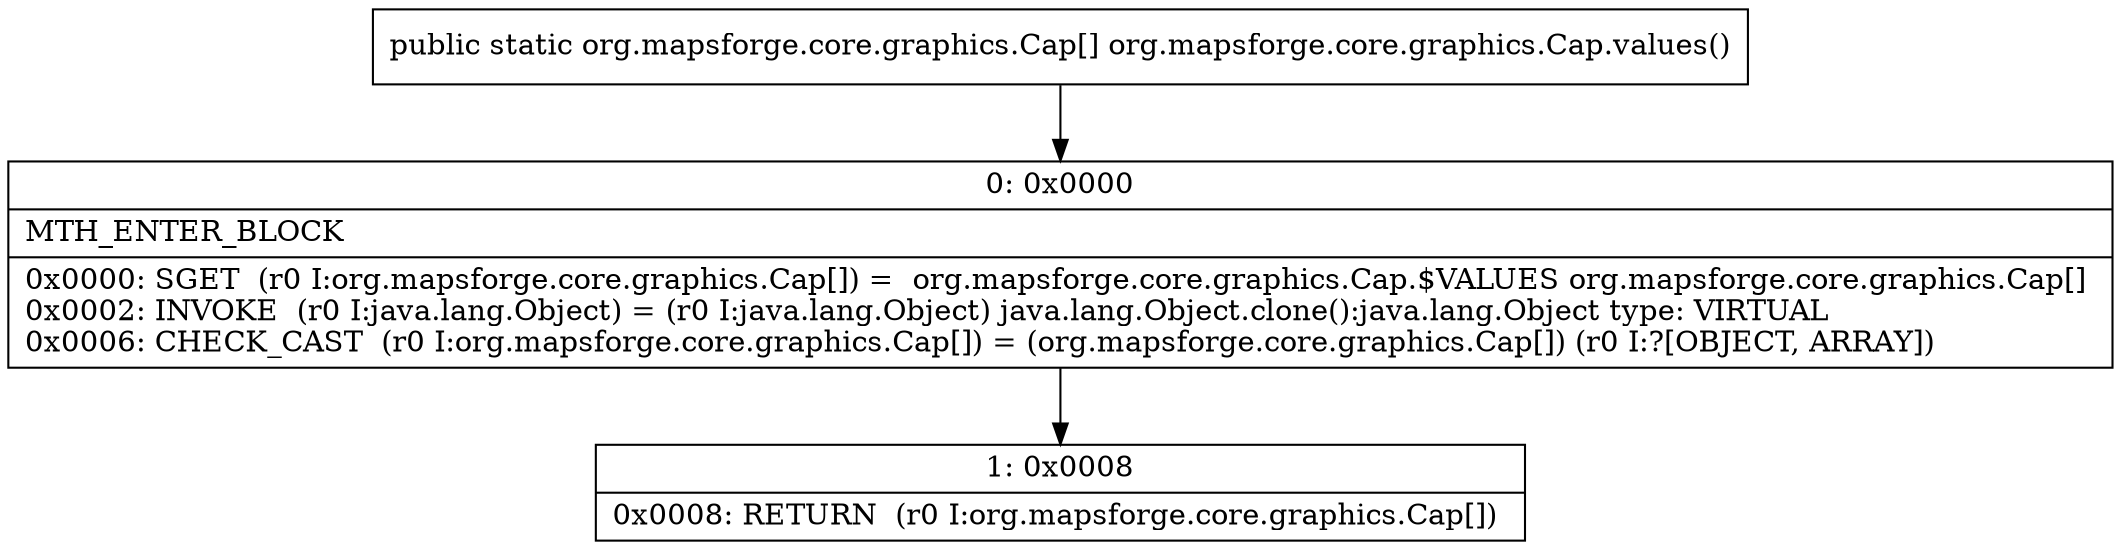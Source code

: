 digraph "CFG fororg.mapsforge.core.graphics.Cap.values()[Lorg\/mapsforge\/core\/graphics\/Cap;" {
Node_0 [shape=record,label="{0\:\ 0x0000|MTH_ENTER_BLOCK\l|0x0000: SGET  (r0 I:org.mapsforge.core.graphics.Cap[]) =  org.mapsforge.core.graphics.Cap.$VALUES org.mapsforge.core.graphics.Cap[] \l0x0002: INVOKE  (r0 I:java.lang.Object) = (r0 I:java.lang.Object) java.lang.Object.clone():java.lang.Object type: VIRTUAL \l0x0006: CHECK_CAST  (r0 I:org.mapsforge.core.graphics.Cap[]) = (org.mapsforge.core.graphics.Cap[]) (r0 I:?[OBJECT, ARRAY]) \l}"];
Node_1 [shape=record,label="{1\:\ 0x0008|0x0008: RETURN  (r0 I:org.mapsforge.core.graphics.Cap[]) \l}"];
MethodNode[shape=record,label="{public static org.mapsforge.core.graphics.Cap[] org.mapsforge.core.graphics.Cap.values() }"];
MethodNode -> Node_0;
Node_0 -> Node_1;
}

